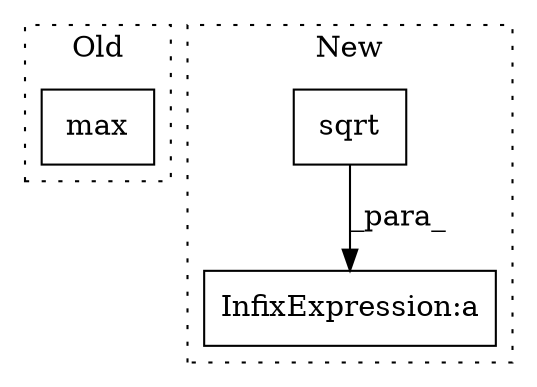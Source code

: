 digraph G {
subgraph cluster0 {
1 [label="max" a="32" s="31659,31688" l="4,1" shape="box"];
label = "Old";
style="dotted";
}
subgraph cluster1 {
2 [label="sqrt" a="32" s="32749,32785" l="5,1" shape="box"];
3 [label="InfixExpression:a" a="27" s="32740" l="3" shape="box"];
label = "New";
style="dotted";
}
2 -> 3 [label="_para_"];
}